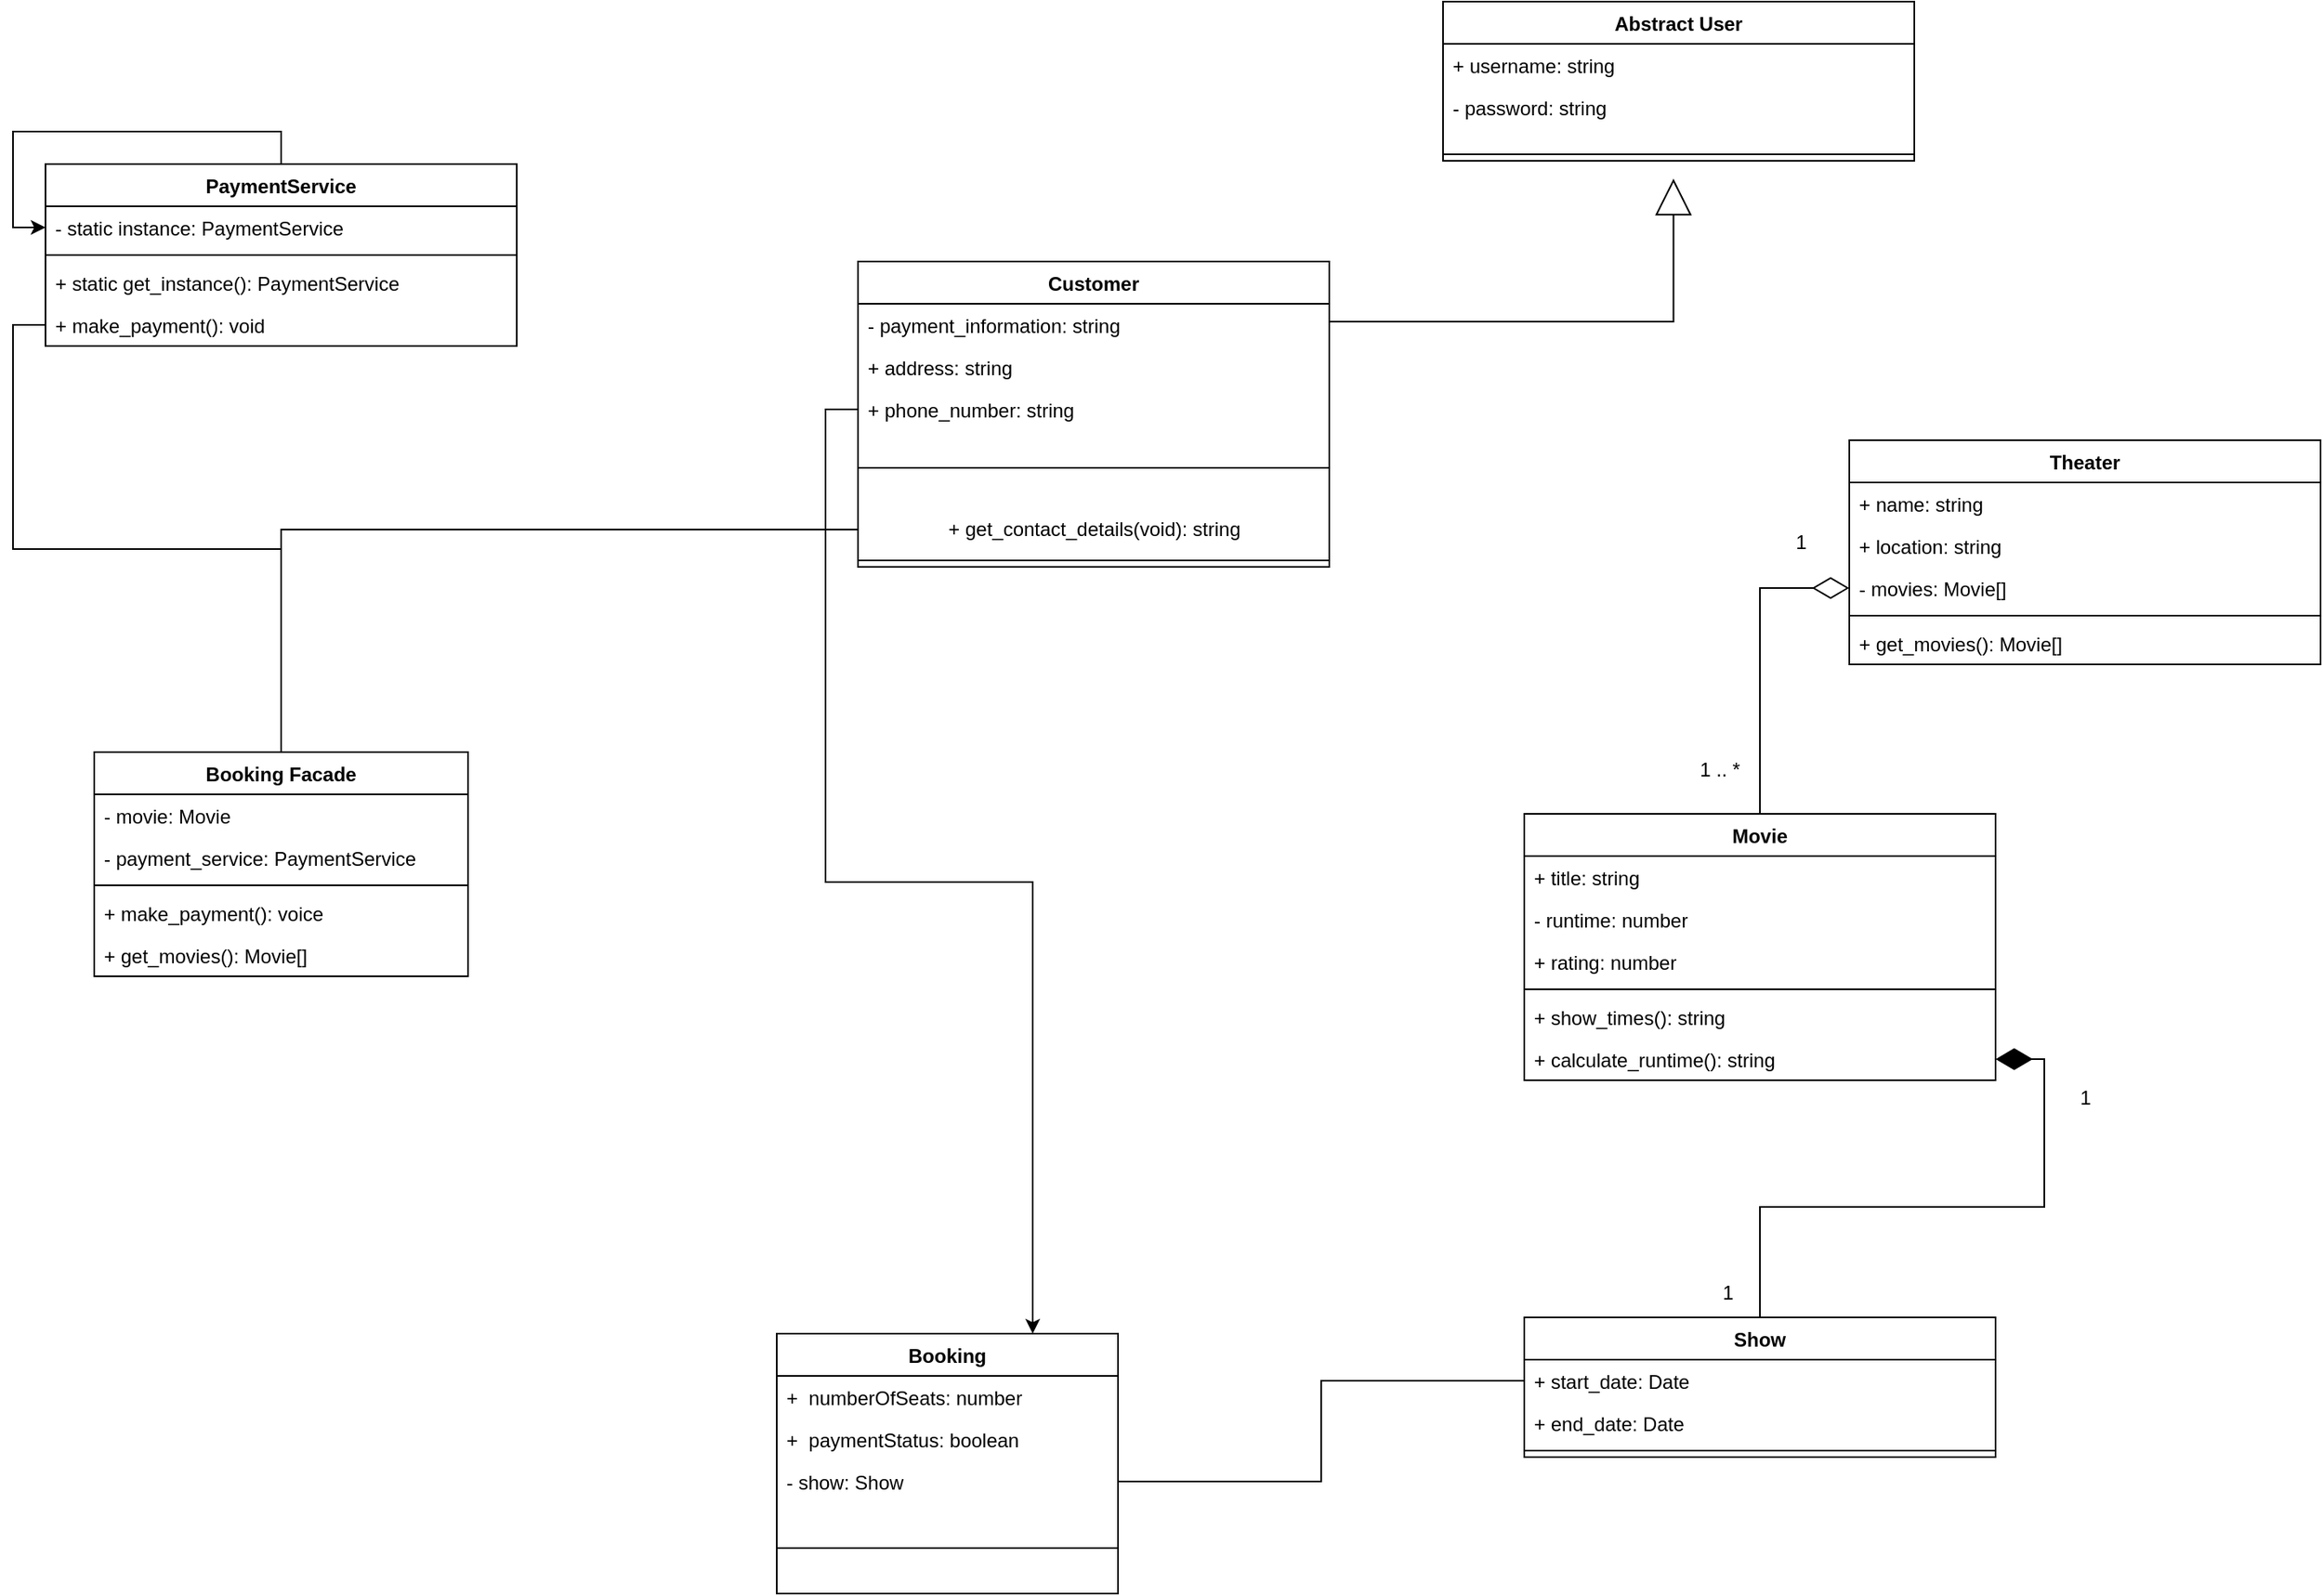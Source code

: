 <mxfile version="23.1.2" type="github">
  <diagram name="Page-1" id="i2VYLFOdtBLTkwIy878x">
    <mxGraphModel dx="3269" dy="1000" grid="1" gridSize="10" guides="1" tooltips="1" connect="1" arrows="1" fold="1" page="1" pageScale="1" pageWidth="827" pageHeight="1169" math="0" shadow="0">
      <root>
        <mxCell id="0" />
        <mxCell id="1" parent="0" />
        <mxCell id="8-bBSKn3c1McpFb2cEG_-1" value="Abstract User" style="swimlane;fontStyle=1;align=center;verticalAlign=top;childLayout=stackLayout;horizontal=1;startSize=26;horizontalStack=0;resizeParent=1;resizeParentMax=0;resizeLast=0;collapsible=1;marginBottom=0;whiteSpace=wrap;html=1;" vertex="1" parent="1">
          <mxGeometry x="170" y="90" width="290" height="98" as="geometry" />
        </mxCell>
        <mxCell id="8-bBSKn3c1McpFb2cEG_-2" value="+ username: string" style="text;strokeColor=none;fillColor=none;align=left;verticalAlign=top;spacingLeft=4;spacingRight=4;overflow=hidden;rotatable=0;points=[[0,0.5],[1,0.5]];portConstraint=eastwest;whiteSpace=wrap;html=1;" vertex="1" parent="8-bBSKn3c1McpFb2cEG_-1">
          <mxGeometry y="26" width="290" height="26" as="geometry" />
        </mxCell>
        <mxCell id="8-bBSKn3c1McpFb2cEG_-6" value="- password: string" style="text;strokeColor=none;fillColor=none;align=left;verticalAlign=top;spacingLeft=4;spacingRight=4;overflow=hidden;rotatable=0;points=[[0,0.5],[1,0.5]];portConstraint=eastwest;whiteSpace=wrap;html=1;" vertex="1" parent="8-bBSKn3c1McpFb2cEG_-1">
          <mxGeometry y="52" width="290" height="38" as="geometry" />
        </mxCell>
        <mxCell id="8-bBSKn3c1McpFb2cEG_-3" value="" style="line;strokeWidth=1;fillColor=none;align=left;verticalAlign=middle;spacingTop=-1;spacingLeft=3;spacingRight=3;rotatable=0;labelPosition=right;points=[];portConstraint=eastwest;strokeColor=inherit;" vertex="1" parent="8-bBSKn3c1McpFb2cEG_-1">
          <mxGeometry y="90" width="290" height="8" as="geometry" />
        </mxCell>
        <mxCell id="8-bBSKn3c1McpFb2cEG_-11" value="Customer" style="swimlane;fontStyle=1;align=center;verticalAlign=top;childLayout=stackLayout;horizontal=1;startSize=26;horizontalStack=0;resizeParent=1;resizeParentMax=0;resizeLast=0;collapsible=1;marginBottom=0;whiteSpace=wrap;html=1;" vertex="1" parent="1">
          <mxGeometry x="-190" y="250" width="290" height="188" as="geometry" />
        </mxCell>
        <mxCell id="8-bBSKn3c1McpFb2cEG_-12" value="- payment_information: string" style="text;strokeColor=none;fillColor=none;align=left;verticalAlign=top;spacingLeft=4;spacingRight=4;overflow=hidden;rotatable=0;points=[[0,0.5],[1,0.5]];portConstraint=eastwest;whiteSpace=wrap;html=1;" vertex="1" parent="8-bBSKn3c1McpFb2cEG_-11">
          <mxGeometry y="26" width="290" height="26" as="geometry" />
        </mxCell>
        <mxCell id="8-bBSKn3c1McpFb2cEG_-90" value="+ address: string" style="text;strokeColor=none;fillColor=none;align=left;verticalAlign=top;spacingLeft=4;spacingRight=4;overflow=hidden;rotatable=0;points=[[0,0.5],[1,0.5]];portConstraint=eastwest;whiteSpace=wrap;html=1;" vertex="1" parent="8-bBSKn3c1McpFb2cEG_-11">
          <mxGeometry y="52" width="290" height="26" as="geometry" />
        </mxCell>
        <mxCell id="8-bBSKn3c1McpFb2cEG_-91" value="+ phone_number: string" style="text;strokeColor=none;fillColor=none;align=left;verticalAlign=top;spacingLeft=4;spacingRight=4;overflow=hidden;rotatable=0;points=[[0,0.5],[1,0.5]];portConstraint=eastwest;whiteSpace=wrap;html=1;" vertex="1" parent="8-bBSKn3c1McpFb2cEG_-11">
          <mxGeometry y="78" width="290" height="26" as="geometry" />
        </mxCell>
        <mxCell id="8-bBSKn3c1McpFb2cEG_-16" value="" style="line;strokeWidth=1;fillColor=none;align=left;verticalAlign=middle;spacingTop=-1;spacingLeft=3;spacingRight=3;rotatable=0;labelPosition=right;points=[];portConstraint=eastwest;strokeColor=inherit;" vertex="1" parent="8-bBSKn3c1McpFb2cEG_-11">
          <mxGeometry y="104" width="290" height="46" as="geometry" />
        </mxCell>
        <mxCell id="8-bBSKn3c1McpFb2cEG_-100" value="+ get_contact_details(void): string" style="text;html=1;align=center;verticalAlign=middle;resizable=0;points=[];autosize=1;strokeColor=none;fillColor=none;" vertex="1" parent="8-bBSKn3c1McpFb2cEG_-11">
          <mxGeometry y="150" width="290" height="30" as="geometry" />
        </mxCell>
        <mxCell id="8-bBSKn3c1McpFb2cEG_-98" style="line;strokeWidth=1;fillColor=none;align=left;verticalAlign=middle;spacingTop=-1;spacingLeft=3;spacingRight=3;rotatable=0;labelPosition=right;points=[];portConstraint=eastwest;strokeColor=inherit;" vertex="1" parent="8-bBSKn3c1McpFb2cEG_-11">
          <mxGeometry y="180" width="290" height="8" as="geometry" />
        </mxCell>
        <mxCell id="8-bBSKn3c1McpFb2cEG_-19" style="edgeStyle=orthogonalEdgeStyle;rounded=0;orthogonalLoop=1;jettySize=auto;html=1;entryX=0.489;entryY=1.038;entryDx=0;entryDy=0;entryPerimeter=0;endArrow=block;endFill=0;endSize=20;" edge="1" parent="1" source="8-bBSKn3c1McpFb2cEG_-11">
          <mxGeometry relative="1" as="geometry">
            <mxPoint x="311.81" y="198.988" as="targetPoint" />
            <Array as="points">
              <mxPoint x="195" y="287" />
              <mxPoint x="202" y="287" />
            </Array>
          </mxGeometry>
        </mxCell>
        <mxCell id="8-bBSKn3c1McpFb2cEG_-20" value="Theater" style="swimlane;fontStyle=1;align=center;verticalAlign=top;childLayout=stackLayout;horizontal=1;startSize=26;horizontalStack=0;resizeParent=1;resizeParentMax=0;resizeLast=0;collapsible=1;marginBottom=0;whiteSpace=wrap;html=1;" vertex="1" parent="1">
          <mxGeometry x="420" y="360" width="290" height="138" as="geometry" />
        </mxCell>
        <mxCell id="8-bBSKn3c1McpFb2cEG_-21" value="+ name: string" style="text;strokeColor=none;fillColor=none;align=left;verticalAlign=top;spacingLeft=4;spacingRight=4;overflow=hidden;rotatable=0;points=[[0,0.5],[1,0.5]];portConstraint=eastwest;whiteSpace=wrap;html=1;" vertex="1" parent="8-bBSKn3c1McpFb2cEG_-20">
          <mxGeometry y="26" width="290" height="26" as="geometry" />
        </mxCell>
        <mxCell id="8-bBSKn3c1McpFb2cEG_-26" value="+ location: string" style="text;strokeColor=none;fillColor=none;align=left;verticalAlign=top;spacingLeft=4;spacingRight=4;overflow=hidden;rotatable=0;points=[[0,0.5],[1,0.5]];portConstraint=eastwest;whiteSpace=wrap;html=1;" vertex="1" parent="8-bBSKn3c1McpFb2cEG_-20">
          <mxGeometry y="52" width="290" height="26" as="geometry" />
        </mxCell>
        <mxCell id="8-bBSKn3c1McpFb2cEG_-27" value="- movies: Movie[]" style="text;strokeColor=none;fillColor=none;align=left;verticalAlign=top;spacingLeft=4;spacingRight=4;overflow=hidden;rotatable=0;points=[[0,0.5],[1,0.5]];portConstraint=eastwest;whiteSpace=wrap;html=1;" vertex="1" parent="8-bBSKn3c1McpFb2cEG_-20">
          <mxGeometry y="78" width="290" height="26" as="geometry" />
        </mxCell>
        <mxCell id="8-bBSKn3c1McpFb2cEG_-22" value="" style="line;strokeWidth=1;fillColor=none;align=left;verticalAlign=middle;spacingTop=-1;spacingLeft=3;spacingRight=3;rotatable=0;labelPosition=right;points=[];portConstraint=eastwest;strokeColor=inherit;" vertex="1" parent="8-bBSKn3c1McpFb2cEG_-20">
          <mxGeometry y="104" width="290" height="8" as="geometry" />
        </mxCell>
        <mxCell id="8-bBSKn3c1McpFb2cEG_-23" value="+ get_movies(): Movie[]" style="text;strokeColor=none;fillColor=none;align=left;verticalAlign=top;spacingLeft=4;spacingRight=4;overflow=hidden;rotatable=0;points=[[0,0.5],[1,0.5]];portConstraint=eastwest;whiteSpace=wrap;html=1;" vertex="1" parent="8-bBSKn3c1McpFb2cEG_-20">
          <mxGeometry y="112" width="290" height="26" as="geometry" />
        </mxCell>
        <mxCell id="8-bBSKn3c1McpFb2cEG_-42" style="edgeStyle=orthogonalEdgeStyle;rounded=0;orthogonalLoop=1;jettySize=auto;html=1;entryX=0;entryY=0.5;entryDx=0;entryDy=0;endArrow=diamondThin;endFill=0;endSize=20;" edge="1" parent="1" source="8-bBSKn3c1McpFb2cEG_-29" target="8-bBSKn3c1McpFb2cEG_-27">
          <mxGeometry relative="1" as="geometry" />
        </mxCell>
        <mxCell id="8-bBSKn3c1McpFb2cEG_-29" value="Movie" style="swimlane;fontStyle=1;align=center;verticalAlign=top;childLayout=stackLayout;horizontal=1;startSize=26;horizontalStack=0;resizeParent=1;resizeParentMax=0;resizeLast=0;collapsible=1;marginBottom=0;whiteSpace=wrap;html=1;" vertex="1" parent="1">
          <mxGeometry x="220" y="590" width="290" height="164" as="geometry" />
        </mxCell>
        <mxCell id="8-bBSKn3c1McpFb2cEG_-30" value="+ title: string" style="text;strokeColor=none;fillColor=none;align=left;verticalAlign=top;spacingLeft=4;spacingRight=4;overflow=hidden;rotatable=0;points=[[0,0.5],[1,0.5]];portConstraint=eastwest;whiteSpace=wrap;html=1;" vertex="1" parent="8-bBSKn3c1McpFb2cEG_-29">
          <mxGeometry y="26" width="290" height="26" as="geometry" />
        </mxCell>
        <mxCell id="8-bBSKn3c1McpFb2cEG_-31" value="- runtime: number" style="text;strokeColor=none;fillColor=none;align=left;verticalAlign=top;spacingLeft=4;spacingRight=4;overflow=hidden;rotatable=0;points=[[0,0.5],[1,0.5]];portConstraint=eastwest;whiteSpace=wrap;html=1;" vertex="1" parent="8-bBSKn3c1McpFb2cEG_-29">
          <mxGeometry y="52" width="290" height="26" as="geometry" />
        </mxCell>
        <mxCell id="8-bBSKn3c1McpFb2cEG_-32" value="+ rating: number" style="text;strokeColor=none;fillColor=none;align=left;verticalAlign=top;spacingLeft=4;spacingRight=4;overflow=hidden;rotatable=0;points=[[0,0.5],[1,0.5]];portConstraint=eastwest;whiteSpace=wrap;html=1;" vertex="1" parent="8-bBSKn3c1McpFb2cEG_-29">
          <mxGeometry y="78" width="290" height="26" as="geometry" />
        </mxCell>
        <mxCell id="8-bBSKn3c1McpFb2cEG_-33" value="" style="line;strokeWidth=1;fillColor=none;align=left;verticalAlign=middle;spacingTop=-1;spacingLeft=3;spacingRight=3;rotatable=0;labelPosition=right;points=[];portConstraint=eastwest;strokeColor=inherit;" vertex="1" parent="8-bBSKn3c1McpFb2cEG_-29">
          <mxGeometry y="104" width="290" height="8" as="geometry" />
        </mxCell>
        <mxCell id="8-bBSKn3c1McpFb2cEG_-34" value="+ show_times(): string" style="text;strokeColor=none;fillColor=none;align=left;verticalAlign=top;spacingLeft=4;spacingRight=4;overflow=hidden;rotatable=0;points=[[0,0.5],[1,0.5]];portConstraint=eastwest;whiteSpace=wrap;html=1;" vertex="1" parent="8-bBSKn3c1McpFb2cEG_-29">
          <mxGeometry y="112" width="290" height="26" as="geometry" />
        </mxCell>
        <mxCell id="8-bBSKn3c1McpFb2cEG_-50" value="+ calculate_runtime(): string" style="text;strokeColor=none;fillColor=none;align=left;verticalAlign=top;spacingLeft=4;spacingRight=4;overflow=hidden;rotatable=0;points=[[0,0.5],[1,0.5]];portConstraint=eastwest;whiteSpace=wrap;html=1;" vertex="1" parent="8-bBSKn3c1McpFb2cEG_-29">
          <mxGeometry y="138" width="290" height="26" as="geometry" />
        </mxCell>
        <mxCell id="8-bBSKn3c1McpFb2cEG_-52" style="edgeStyle=orthogonalEdgeStyle;rounded=0;orthogonalLoop=1;jettySize=auto;html=1;endArrow=diamondThin;endFill=1;startSize=20;endSize=20;" edge="1" parent="1" source="8-bBSKn3c1McpFb2cEG_-44" target="8-bBSKn3c1McpFb2cEG_-50">
          <mxGeometry relative="1" as="geometry" />
        </mxCell>
        <mxCell id="8-bBSKn3c1McpFb2cEG_-44" value="Show" style="swimlane;fontStyle=1;align=center;verticalAlign=top;childLayout=stackLayout;horizontal=1;startSize=26;horizontalStack=0;resizeParent=1;resizeParentMax=0;resizeLast=0;collapsible=1;marginBottom=0;whiteSpace=wrap;html=1;" vertex="1" parent="1">
          <mxGeometry x="220" y="900" width="290" height="86" as="geometry" />
        </mxCell>
        <mxCell id="8-bBSKn3c1McpFb2cEG_-45" value="+ start_date: Date" style="text;strokeColor=none;fillColor=none;align=left;verticalAlign=top;spacingLeft=4;spacingRight=4;overflow=hidden;rotatable=0;points=[[0,0.5],[1,0.5]];portConstraint=eastwest;whiteSpace=wrap;html=1;" vertex="1" parent="8-bBSKn3c1McpFb2cEG_-44">
          <mxGeometry y="26" width="290" height="26" as="geometry" />
        </mxCell>
        <mxCell id="8-bBSKn3c1McpFb2cEG_-46" value="+ end_date: Date" style="text;strokeColor=none;fillColor=none;align=left;verticalAlign=top;spacingLeft=4;spacingRight=4;overflow=hidden;rotatable=0;points=[[0,0.5],[1,0.5]];portConstraint=eastwest;whiteSpace=wrap;html=1;" vertex="1" parent="8-bBSKn3c1McpFb2cEG_-44">
          <mxGeometry y="52" width="290" height="26" as="geometry" />
        </mxCell>
        <mxCell id="8-bBSKn3c1McpFb2cEG_-48" value="" style="line;strokeWidth=1;fillColor=none;align=left;verticalAlign=middle;spacingTop=-1;spacingLeft=3;spacingRight=3;rotatable=0;labelPosition=right;points=[];portConstraint=eastwest;strokeColor=inherit;" vertex="1" parent="8-bBSKn3c1McpFb2cEG_-44">
          <mxGeometry y="78" width="290" height="8" as="geometry" />
        </mxCell>
        <mxCell id="8-bBSKn3c1McpFb2cEG_-54" value="1" style="text;html=1;align=center;verticalAlign=middle;resizable=0;points=[];autosize=1;strokeColor=none;fillColor=none;" vertex="1" parent="1">
          <mxGeometry x="330" y="870" width="30" height="30" as="geometry" />
        </mxCell>
        <mxCell id="8-bBSKn3c1McpFb2cEG_-55" value="1" style="text;html=1;align=center;verticalAlign=middle;resizable=0;points=[];autosize=1;strokeColor=none;fillColor=none;" vertex="1" parent="1">
          <mxGeometry x="550" y="750" width="30" height="30" as="geometry" />
        </mxCell>
        <mxCell id="8-bBSKn3c1McpFb2cEG_-57" value="1 .. *" style="text;html=1;align=center;verticalAlign=middle;resizable=0;points=[];autosize=1;strokeColor=none;fillColor=none;" vertex="1" parent="1">
          <mxGeometry x="315" y="548" width="50" height="30" as="geometry" />
        </mxCell>
        <mxCell id="8-bBSKn3c1McpFb2cEG_-58" value="1" style="text;html=1;align=center;verticalAlign=middle;resizable=0;points=[];autosize=1;strokeColor=none;fillColor=none;" vertex="1" parent="1">
          <mxGeometry x="375" y="408" width="30" height="30" as="geometry" />
        </mxCell>
        <mxCell id="8-bBSKn3c1McpFb2cEG_-59" value="PaymentService" style="swimlane;fontStyle=1;align=center;verticalAlign=top;childLayout=stackLayout;horizontal=1;startSize=26;horizontalStack=0;resizeParent=1;resizeParentMax=0;resizeLast=0;collapsible=1;marginBottom=0;whiteSpace=wrap;html=1;" vertex="1" parent="1">
          <mxGeometry x="-690" y="190" width="290" height="112" as="geometry" />
        </mxCell>
        <mxCell id="8-bBSKn3c1McpFb2cEG_-60" value="- static instance: PaymentService" style="text;strokeColor=none;fillColor=none;align=left;verticalAlign=top;spacingLeft=4;spacingRight=4;overflow=hidden;rotatable=0;points=[[0,0.5],[1,0.5]];portConstraint=eastwest;whiteSpace=wrap;html=1;" vertex="1" parent="8-bBSKn3c1McpFb2cEG_-59">
          <mxGeometry y="26" width="290" height="26" as="geometry" />
        </mxCell>
        <mxCell id="8-bBSKn3c1McpFb2cEG_-61" value="" style="line;strokeWidth=1;fillColor=none;align=left;verticalAlign=middle;spacingTop=-1;spacingLeft=3;spacingRight=3;rotatable=0;labelPosition=right;points=[];portConstraint=eastwest;strokeColor=inherit;" vertex="1" parent="8-bBSKn3c1McpFb2cEG_-59">
          <mxGeometry y="52" width="290" height="8" as="geometry" />
        </mxCell>
        <mxCell id="8-bBSKn3c1McpFb2cEG_-62" value="+ static get_instance(): PaymentService&lt;br&gt;" style="text;strokeColor=none;fillColor=none;align=left;verticalAlign=top;spacingLeft=4;spacingRight=4;overflow=hidden;rotatable=0;points=[[0,0.5],[1,0.5]];portConstraint=eastwest;whiteSpace=wrap;html=1;" vertex="1" parent="8-bBSKn3c1McpFb2cEG_-59">
          <mxGeometry y="60" width="290" height="26" as="geometry" />
        </mxCell>
        <mxCell id="8-bBSKn3c1McpFb2cEG_-77" value="+ make_payment(): void" style="text;strokeColor=none;fillColor=none;align=left;verticalAlign=top;spacingLeft=4;spacingRight=4;overflow=hidden;rotatable=0;points=[[0,0.5],[1,0.5]];portConstraint=eastwest;whiteSpace=wrap;html=1;" vertex="1" parent="8-bBSKn3c1McpFb2cEG_-59">
          <mxGeometry y="86" width="290" height="26" as="geometry" />
        </mxCell>
        <mxCell id="8-bBSKn3c1McpFb2cEG_-65" style="edgeStyle=orthogonalEdgeStyle;rounded=0;orthogonalLoop=1;jettySize=auto;html=1;" edge="1" parent="8-bBSKn3c1McpFb2cEG_-59" source="8-bBSKn3c1McpFb2cEG_-59" target="8-bBSKn3c1McpFb2cEG_-60">
          <mxGeometry relative="1" as="geometry" />
        </mxCell>
        <mxCell id="8-bBSKn3c1McpFb2cEG_-66" value="Booking" style="swimlane;fontStyle=1;align=center;verticalAlign=top;childLayout=stackLayout;horizontal=1;startSize=26;horizontalStack=0;resizeParent=1;resizeParentMax=0;resizeLast=0;collapsible=1;marginBottom=0;whiteSpace=wrap;html=1;" vertex="1" parent="1">
          <mxGeometry x="-240" y="910" width="210" height="160" as="geometry" />
        </mxCell>
        <mxCell id="8-bBSKn3c1McpFb2cEG_-67" value="+&amp;nbsp; numberOfSeats: number" style="text;strokeColor=none;fillColor=none;align=left;verticalAlign=top;spacingLeft=4;spacingRight=4;overflow=hidden;rotatable=0;points=[[0,0.5],[1,0.5]];portConstraint=eastwest;whiteSpace=wrap;html=1;" vertex="1" parent="8-bBSKn3c1McpFb2cEG_-66">
          <mxGeometry y="26" width="210" height="26" as="geometry" />
        </mxCell>
        <mxCell id="8-bBSKn3c1McpFb2cEG_-71" value="+&amp;nbsp; paymentStatus: boolean" style="text;strokeColor=none;fillColor=none;align=left;verticalAlign=top;spacingLeft=4;spacingRight=4;overflow=hidden;rotatable=0;points=[[0,0.5],[1,0.5]];portConstraint=eastwest;whiteSpace=wrap;html=1;" vertex="1" parent="8-bBSKn3c1McpFb2cEG_-66">
          <mxGeometry y="52" width="210" height="26" as="geometry" />
        </mxCell>
        <mxCell id="8-bBSKn3c1McpFb2cEG_-72" value="- show: Show" style="text;strokeColor=none;fillColor=none;align=left;verticalAlign=top;spacingLeft=4;spacingRight=4;overflow=hidden;rotatable=0;points=[[0,0.5],[1,0.5]];portConstraint=eastwest;whiteSpace=wrap;html=1;" vertex="1" parent="8-bBSKn3c1McpFb2cEG_-66">
          <mxGeometry y="78" width="210" height="26" as="geometry" />
        </mxCell>
        <mxCell id="8-bBSKn3c1McpFb2cEG_-68" value="" style="line;strokeWidth=1;fillColor=none;align=left;verticalAlign=middle;spacingTop=-1;spacingLeft=3;spacingRight=3;rotatable=0;labelPosition=right;points=[];portConstraint=eastwest;strokeColor=inherit;" vertex="1" parent="8-bBSKn3c1McpFb2cEG_-66">
          <mxGeometry y="104" width="210" height="56" as="geometry" />
        </mxCell>
        <mxCell id="8-bBSKn3c1McpFb2cEG_-105" style="edgeStyle=orthogonalEdgeStyle;rounded=0;orthogonalLoop=1;jettySize=auto;html=1;entryX=0;entryY=0.5;entryDx=0;entryDy=0;startArrow=none;startFill=0;endArrow=none;endFill=0;" edge="1" parent="1" source="8-bBSKn3c1McpFb2cEG_-73" target="8-bBSKn3c1McpFb2cEG_-77">
          <mxGeometry relative="1" as="geometry" />
        </mxCell>
        <mxCell id="8-bBSKn3c1McpFb2cEG_-73" value="Booking Facade" style="swimlane;fontStyle=1;align=center;verticalAlign=top;childLayout=stackLayout;horizontal=1;startSize=26;horizontalStack=0;resizeParent=1;resizeParentMax=0;resizeLast=0;collapsible=1;marginBottom=0;whiteSpace=wrap;html=1;" vertex="1" parent="1">
          <mxGeometry x="-660" y="552" width="230" height="138" as="geometry" />
        </mxCell>
        <mxCell id="8-bBSKn3c1McpFb2cEG_-74" value="- movie: Movie" style="text;strokeColor=none;fillColor=none;align=left;verticalAlign=top;spacingLeft=4;spacingRight=4;overflow=hidden;rotatable=0;points=[[0,0.5],[1,0.5]];portConstraint=eastwest;whiteSpace=wrap;html=1;" vertex="1" parent="8-bBSKn3c1McpFb2cEG_-73">
          <mxGeometry y="26" width="230" height="26" as="geometry" />
        </mxCell>
        <mxCell id="8-bBSKn3c1McpFb2cEG_-81" value="- payment_service: PaymentService" style="text;strokeColor=none;fillColor=none;align=left;verticalAlign=top;spacingLeft=4;spacingRight=4;overflow=hidden;rotatable=0;points=[[0,0.5],[1,0.5]];portConstraint=eastwest;whiteSpace=wrap;html=1;" vertex="1" parent="8-bBSKn3c1McpFb2cEG_-73">
          <mxGeometry y="52" width="230" height="26" as="geometry" />
        </mxCell>
        <mxCell id="8-bBSKn3c1McpFb2cEG_-75" value="" style="line;strokeWidth=1;fillColor=none;align=left;verticalAlign=middle;spacingTop=-1;spacingLeft=3;spacingRight=3;rotatable=0;labelPosition=right;points=[];portConstraint=eastwest;strokeColor=inherit;" vertex="1" parent="8-bBSKn3c1McpFb2cEG_-73">
          <mxGeometry y="78" width="230" height="8" as="geometry" />
        </mxCell>
        <mxCell id="8-bBSKn3c1McpFb2cEG_-76" value="+ make_payment(): voice" style="text;strokeColor=none;fillColor=none;align=left;verticalAlign=top;spacingLeft=4;spacingRight=4;overflow=hidden;rotatable=0;points=[[0,0.5],[1,0.5]];portConstraint=eastwest;whiteSpace=wrap;html=1;" vertex="1" parent="8-bBSKn3c1McpFb2cEG_-73">
          <mxGeometry y="86" width="230" height="26" as="geometry" />
        </mxCell>
        <mxCell id="8-bBSKn3c1McpFb2cEG_-78" value="+ get_movies(): Movie[]" style="text;strokeColor=none;fillColor=none;align=left;verticalAlign=top;spacingLeft=4;spacingRight=4;overflow=hidden;rotatable=0;points=[[0,0.5],[1,0.5]];portConstraint=eastwest;whiteSpace=wrap;html=1;" vertex="1" parent="8-bBSKn3c1McpFb2cEG_-73">
          <mxGeometry y="112" width="230" height="26" as="geometry" />
        </mxCell>
        <mxCell id="8-bBSKn3c1McpFb2cEG_-102" style="edgeStyle=orthogonalEdgeStyle;rounded=0;orthogonalLoop=1;jettySize=auto;html=1;endArrow=none;endFill=0;" edge="1" parent="1" source="8-bBSKn3c1McpFb2cEG_-100" target="8-bBSKn3c1McpFb2cEG_-73">
          <mxGeometry relative="1" as="geometry" />
        </mxCell>
        <mxCell id="8-bBSKn3c1McpFb2cEG_-103" style="edgeStyle=orthogonalEdgeStyle;rounded=0;orthogonalLoop=1;jettySize=auto;html=1;entryX=0.75;entryY=0;entryDx=0;entryDy=0;" edge="1" parent="1" source="8-bBSKn3c1McpFb2cEG_-91" target="8-bBSKn3c1McpFb2cEG_-66">
          <mxGeometry relative="1" as="geometry" />
        </mxCell>
        <mxCell id="8-bBSKn3c1McpFb2cEG_-104" style="edgeStyle=orthogonalEdgeStyle;rounded=0;orthogonalLoop=1;jettySize=auto;html=1;entryX=0;entryY=0.5;entryDx=0;entryDy=0;endArrow=none;endFill=0;" edge="1" parent="1" source="8-bBSKn3c1McpFb2cEG_-72" target="8-bBSKn3c1McpFb2cEG_-45">
          <mxGeometry relative="1" as="geometry" />
        </mxCell>
      </root>
    </mxGraphModel>
  </diagram>
</mxfile>
